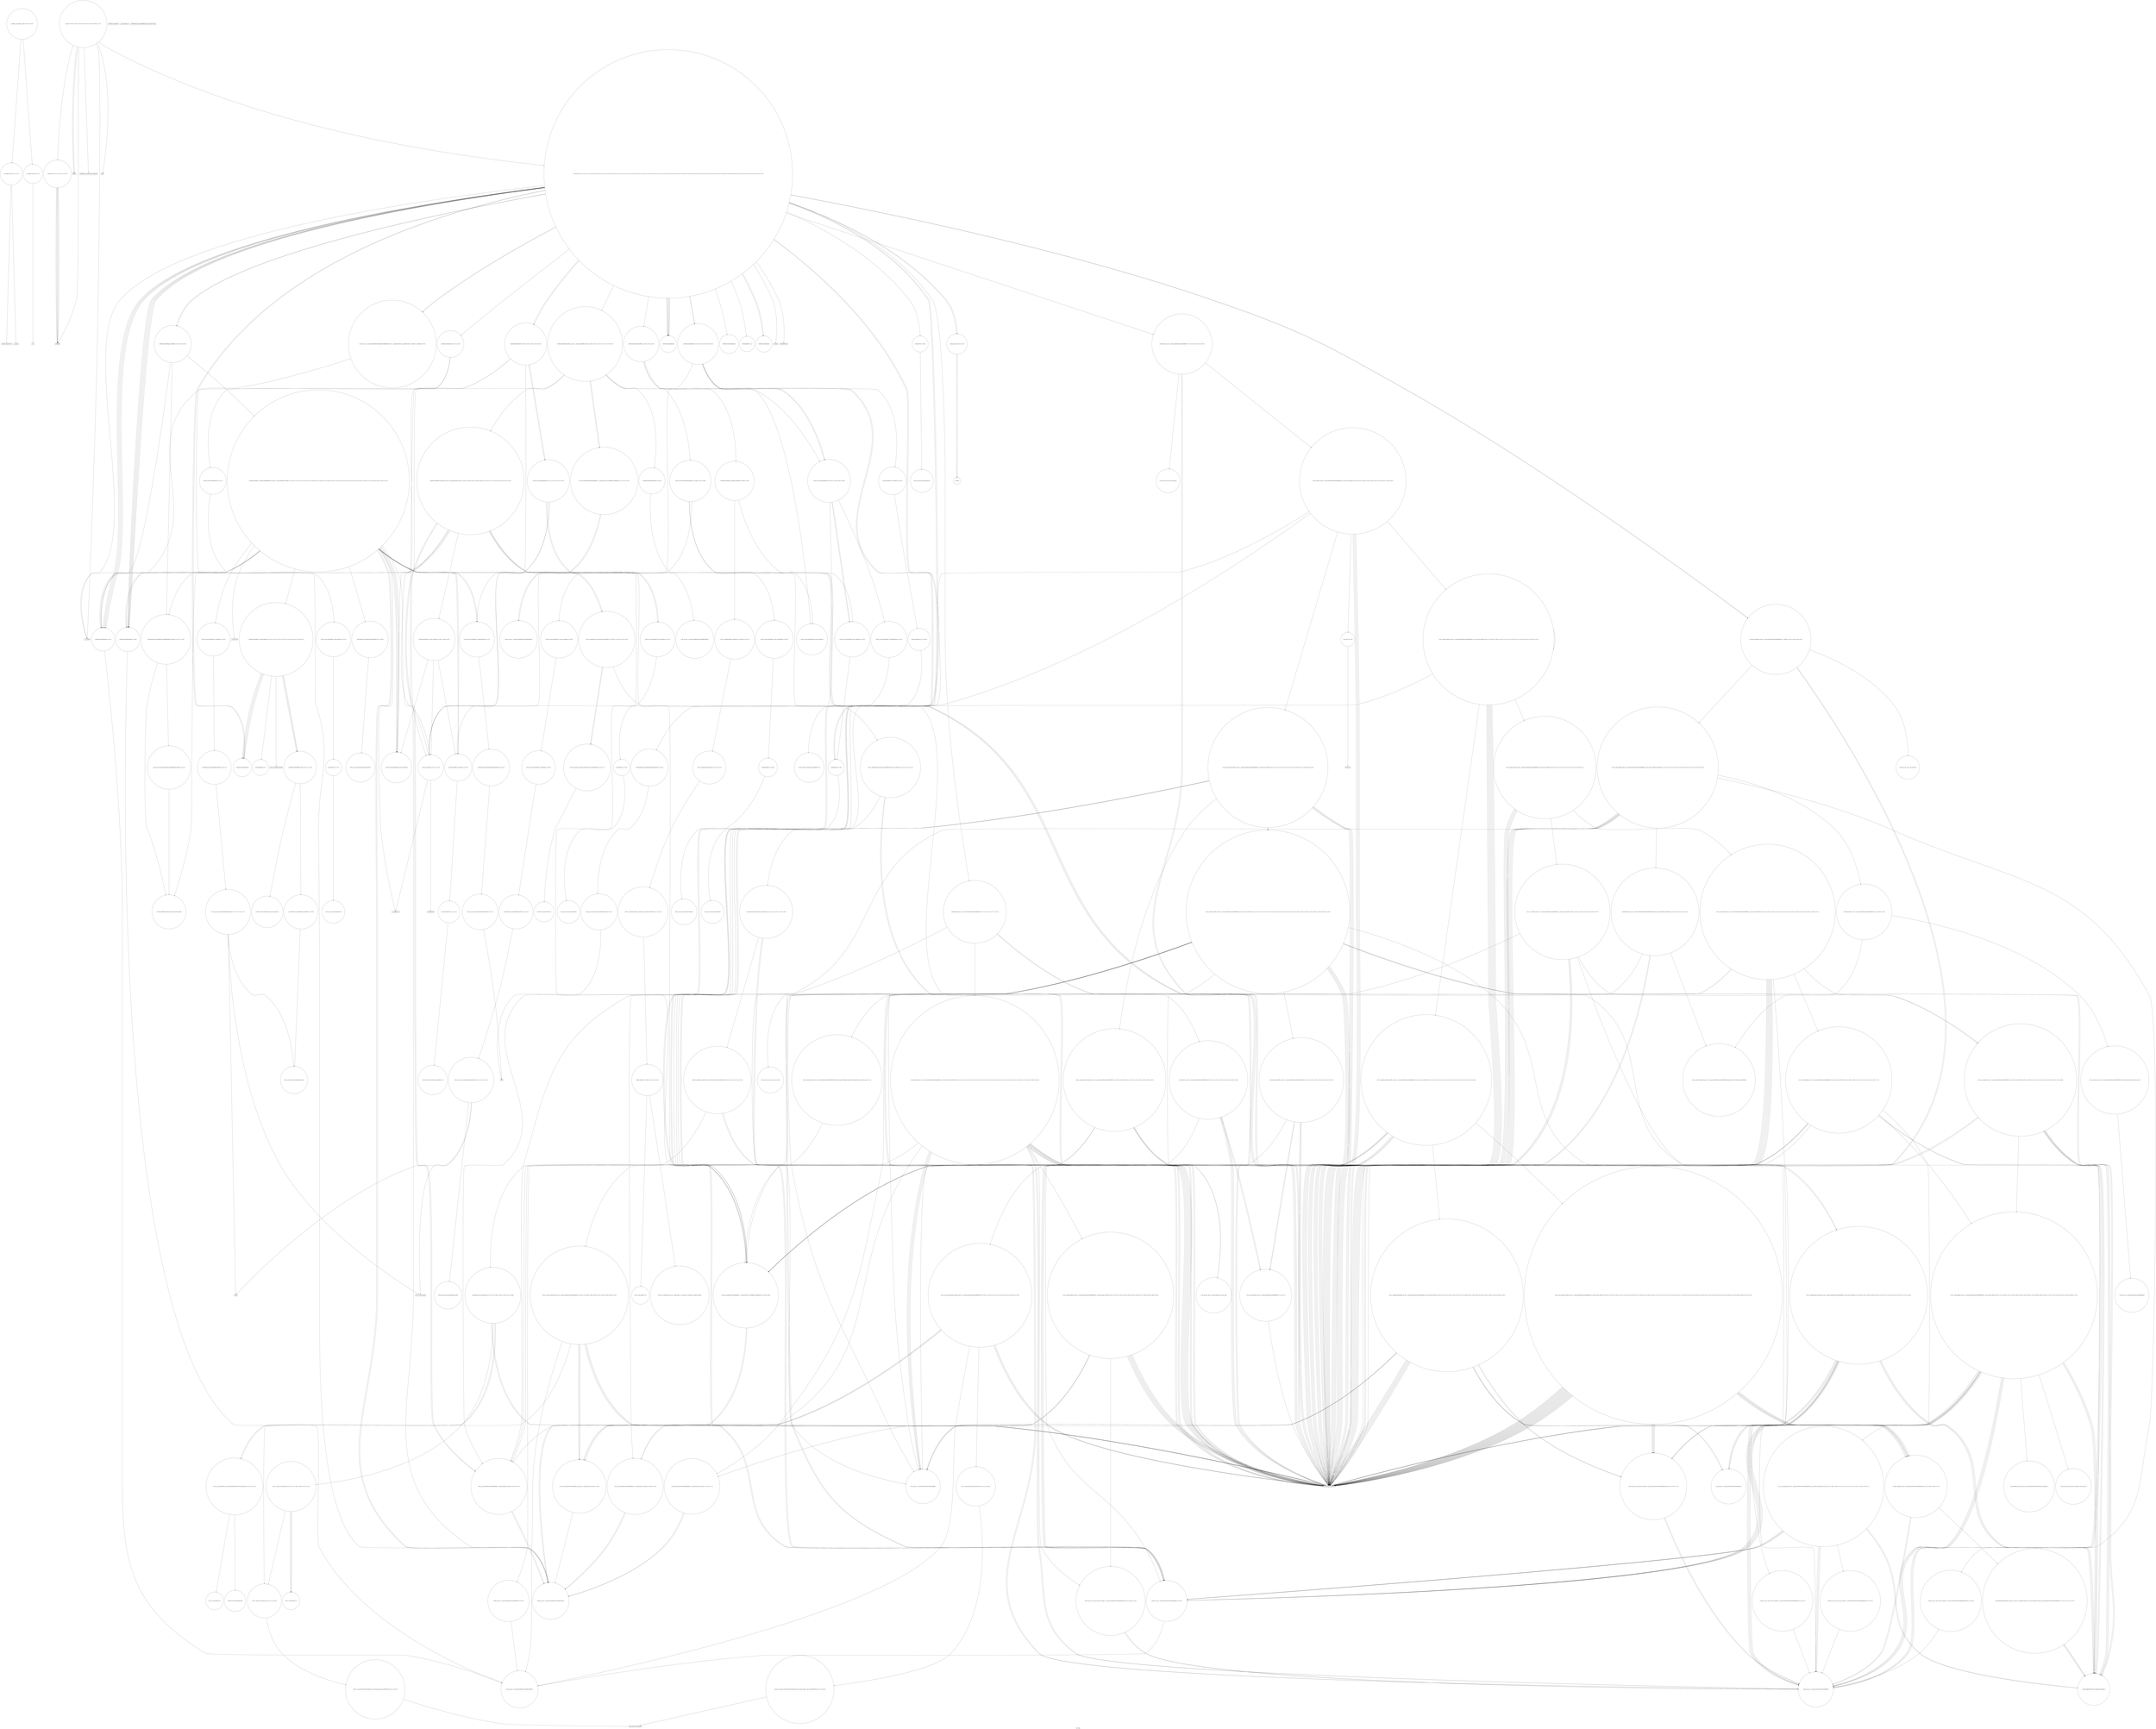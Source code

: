 digraph "Call Graph" {
	label="Call Graph";

	Node0x55d9953bcd00 [shape=record,shape=circle,label="{__cxx_global_var_init|{<s0>1|<s1>2}}"];
	Node0x55d9953bcd00:s0 -> Node0x55d9953bcd80[color=black];
	Node0x55d9953bcd00:s1 -> Node0x55d99590edd0[color=black];
	Node0x55d995916310 [shape=record,shape=circle,label="{_ZN9__gnu_cxx13new_allocatorIxE10deallocateEPxm|{<s0>521}}"];
	Node0x55d995916310:s0 -> Node0x55d995911870[color=black];
	Node0x55d995912970 [shape=record,shape=Mrecord,label="{llvm.memmove.p0i8.p0i8.i64}"];
	Node0x55d99590efd0 [shape=record,shape=Mrecord,label="{_ZNSirsERi}"];
	Node0x55d995916690 [shape=record,shape=circle,label="{_ZSt7advanceIN9__gnu_cxx17__normal_iteratorIPiSt6vectorIiSaIiEEEElEvRT_T0_|{<s0>538|<s1>539}}"];
	Node0x55d995916690:s0 -> Node0x55d995916810[color=black];
	Node0x55d995916690:s1 -> Node0x55d995916890[color=black];
	Node0x55d9959104d0 [shape=record,shape=circle,label="{_ZN9__gnu_cxx5__ops16__iter_less_iterEv}"];
	Node0x55d99590f350 [shape=record,shape=circle,label="{_ZNSt6vectorIiSaIiEE3endEv|{<s0>67}}"];
	Node0x55d99590f350:s0 -> Node0x55d995912bf0[color=black];
	Node0x55d995910850 [shape=record,shape=circle,label="{_ZSt13__heap_selectIN9__gnu_cxx17__normal_iteratorIPiSt6vectorIiSaIiEEEENS0_5__ops15_Iter_less_iterEEvT_S9_S9_T0_|{<s0>249|<s1>250|<s2>251|<s3>252|<s4>253|<s5>254|<s6>255|<s7>256|<s8>257|<s9>258|<s10>259|<s11>260|<s12>261}}"];
	Node0x55d995910850:s0 -> Node0x55d995912570[color=black];
	Node0x55d995910850:s1 -> Node0x55d995912570[color=black];
	Node0x55d995910850:s2 -> Node0x55d995910950[color=black];
	Node0x55d995910850:s3 -> Node0x55d995912570[color=black];
	Node0x55d995910850:s4 -> Node0x55d9959109d0[color=black];
	Node0x55d995910850:s5 -> Node0x55d995912570[color=black];
	Node0x55d995910850:s6 -> Node0x55d995912570[color=black];
	Node0x55d995910850:s7 -> Node0x55d995910a50[color=black];
	Node0x55d995910850:s8 -> Node0x55d995912570[color=black];
	Node0x55d995910850:s9 -> Node0x55d995912570[color=black];
	Node0x55d995910850:s10 -> Node0x55d995912570[color=black];
	Node0x55d995910850:s11 -> Node0x55d995910ad0[color=black];
	Node0x55d995910850:s12 -> Node0x55d995910b50[color=black];
	Node0x55d99590f6d0 [shape=record,shape=circle,label="{_ZNSaIxED2Ev|{<s0>84}}"];
	Node0x55d99590f6d0:s0 -> Node0x55d995915810[color=black];
	Node0x55d995910bd0 [shape=record,shape=circle,label="{_ZSt4moveIRiEONSt16remove_referenceIT_E4typeEOS2_}"];
	Node0x55d99590fa50 [shape=record,shape=circle,label="{_Z8calc_ansxxx|{<s0>91|<s1>92}}"];
	Node0x55d99590fa50:s0 -> Node0x55d99590ffd0[color=black];
	Node0x55d99590fa50:s1 -> Node0x55d99590ffd0[color=black];
	Node0x55d995910f50 [shape=record,shape=circle,label="{_ZNK9__gnu_cxx5__ops14_Iter_less_valclINS_17__normal_iteratorIPiSt6vectorIiSaIiEEEEiEEbT_RT0_|{<s0>318}}"];
	Node0x55d995910f50:s0 -> Node0x55d995910cd0[color=black];
	Node0x55d99590fdd0 [shape=record,shape=circle,label="{main|{<s0>103|<s1>104|<s2>105|<s3>106|<s4>107|<s5>108|<s6>109|<s7>110}}"];
	Node0x55d99590fdd0:s0 -> Node0x55d99590fe50[color=black];
	Node0x55d99590fdd0:s1 -> Node0x55d99590fe50[color=black];
	Node0x55d99590fdd0:s2 -> Node0x55d99590efd0[color=black];
	Node0x55d99590fdd0:s3 -> Node0x55d99590ef50[color=black];
	Node0x55d99590fdd0:s4 -> Node0x55d99590fed0[color=black];
	Node0x55d99590fdd0:s5 -> Node0x55d99590f9d0[color=black];
	Node0x55d99590fdd0:s6 -> Node0x55d99590ff50[color=black];
	Node0x55d99590fdd0:s7 -> Node0x55d99590f050[color=black];
	Node0x55d9959112d0 [shape=record,shape=Mrecord,label="{llvm.ctlz.i64}"];
	Node0x55d995910150 [shape=record,shape=Mrecord,label="{__cxa_begin_catch}"];
	Node0x55d995914e90 [shape=record,shape=circle,label="{_ZSt23__copy_move_backward_a2ILb1EN9__gnu_cxx17__normal_iteratorIPiSt6vectorIiSaIiEEEES6_ET1_T0_S8_S7_|{<s0>419|<s1>420|<s2>421|<s3>422|<s4>423|<s5>424|<s6>425|<s7>426}}"];
	Node0x55d995914e90:s0 -> Node0x55d995912570[color=black];
	Node0x55d995914e90:s1 -> Node0x55d995915010[color=black];
	Node0x55d995914e90:s2 -> Node0x55d995912570[color=black];
	Node0x55d995914e90:s3 -> Node0x55d995915010[color=black];
	Node0x55d995914e90:s4 -> Node0x55d995912570[color=black];
	Node0x55d995914e90:s5 -> Node0x55d995915010[color=black];
	Node0x55d995914e90:s6 -> Node0x55d995914f90[color=black];
	Node0x55d995914e90:s7 -> Node0x55d995912bf0[color=black];
	Node0x55d9959114f0 [shape=record,shape=circle,label="{_ZNSt12_Vector_baseIiSaIiEED2Ev|{<s0>117|<s1>118|<s2>119|<s3>120}}"];
	Node0x55d9959114f0:s0 -> Node0x55d995911670[color=black];
	Node0x55d9959114f0:s1 -> Node0x55d9959116f0[color=black];
	Node0x55d9959114f0:s2 -> Node0x55d9959116f0[color=black];
	Node0x55d9959114f0:s3 -> Node0x55d9959100d0[color=black];
	Node0x55d995915210 [shape=record,shape=circle,label="{_ZN9__gnu_cxx5__ops20__iter_equal_to_iterEv}"];
	Node0x55d995911870 [shape=record,shape=Mrecord,label="{_ZdlPv}"];
	Node0x55d995915590 [shape=record,shape=circle,label="{_ZSt4moveIN9__gnu_cxx17__normal_iteratorIPiSt6vectorIiSaIiEEEES6_ET0_T_S8_S7_|{<s0>479|<s1>480|<s2>481|<s3>482|<s4>483|<s5>484}}"];
	Node0x55d995915590:s0 -> Node0x55d995912570[color=black];
	Node0x55d995915590:s1 -> Node0x55d995914f10[color=black];
	Node0x55d995915590:s2 -> Node0x55d995912570[color=black];
	Node0x55d995915590:s3 -> Node0x55d995914f10[color=black];
	Node0x55d995915590:s4 -> Node0x55d995912570[color=black];
	Node0x55d995915590:s5 -> Node0x55d995915690[color=black];
	Node0x55d995911bf0 [shape=record,shape=circle,label="{_ZNKSt6vectorIiSaIiEE12_M_check_lenEmPKc|{<s0>153|<s1>154|<s2>155|<s3>156|<s4>157|<s5>158|<s6>159|<s7>160|<s8>161}}"];
	Node0x55d995911bf0:s0 -> Node0x55d995911ef0[color=black];
	Node0x55d995911bf0:s1 -> Node0x55d99590f550[color=black];
	Node0x55d995911bf0:s2 -> Node0x55d995911f70[color=black];
	Node0x55d995911bf0:s3 -> Node0x55d99590f550[color=black];
	Node0x55d995911bf0:s4 -> Node0x55d99590f550[color=black];
	Node0x55d995911bf0:s5 -> Node0x55d995911ff0[color=black];
	Node0x55d995911bf0:s6 -> Node0x55d99590f550[color=black];
	Node0x55d995911bf0:s7 -> Node0x55d995911ef0[color=black];
	Node0x55d995911bf0:s8 -> Node0x55d995911ef0[color=black];
	Node0x55d995915910 [shape=record,shape=circle,label="{_ZNSt6vectorIxSaIxEE21_M_default_initializeEm|{<s0>499|<s1>500}}"];
	Node0x55d995915910:s0 -> Node0x55d995915f10[color=black];
	Node0x55d995915910:s1 -> Node0x55d995915e90[color=black];
	Node0x55d995911f70 [shape=record,shape=Mrecord,label="{_ZSt20__throw_length_errorPKc}"];
	Node0x55d995915c90 [shape=record,shape=circle,label="{_ZNSt12_Vector_baseIxSaIxEE11_M_allocateEm|{<s0>509}}"];
	Node0x55d995915c90:s0 -> Node0x55d995915d10[color=black];
	Node0x55d9959122f0 [shape=record,shape=Mrecord,label="{_ZSt17__throw_bad_allocv}"];
	Node0x55d995916010 [shape=record,shape=circle,label="{_ZNSt27__uninitialized_default_n_1ILb1EE18__uninit_default_nIPxmEET_S3_T0_|{<s0>516}}"];
	Node0x55d995916010:s0 -> Node0x55d995916090[color=black];
	Node0x55d995912670 [shape=record,shape=circle,label="{_ZSt4copyISt13move_iteratorIPiES1_ET0_T_S4_S3_|{<s0>184|<s1>185|<s2>186|<s3>187|<s4>188}}"];
	Node0x55d995912670:s0 -> Node0x55d995912570[color=black];
	Node0x55d995912670:s1 -> Node0x55d995912770[color=black];
	Node0x55d995912670:s2 -> Node0x55d995912570[color=black];
	Node0x55d995912670:s3 -> Node0x55d995912770[color=black];
	Node0x55d995912670:s4 -> Node0x55d9959126f0[color=black];
	Node0x55d9953bcd80 [shape=record,shape=Mrecord,label="{_ZNSt8ios_base4InitC1Ev}"];
	Node0x55d995916390 [shape=record,shape=circle,label="{_ZSt8_DestroyIPxxEvT_S1_RSaIT0_E|{<s0>522}}"];
	Node0x55d995916390:s0 -> Node0x55d995916410[color=black];
	Node0x55d9959129f0 [shape=record,shape=circle,label="{_ZSt12__miter_baseIPiET_S1_}"];
	Node0x55d99590f050 [shape=record,shape=circle,label="{_Z5solvev|{<s0>9|<s1>10|<s2>11|<s3>12|<s4>13|<s5>14|<s6>15|<s7>16|<s8>17|<s9>18|<s10>19|<s11>20|<s12>21|<s13>22|<s14>23|<s15>24|<s16>25|<s17>26|<s18>27|<s19>28|<s20>29|<s21>30|<s22>31|<s23>32|<s24>33|<s25>34|<s26>35|<s27>36|<s28>37|<s29>38|<s30>39|<s31>40|<s32>41|<s33>42|<s34>43|<s35>44|<s36>45|<s37>46|<s38>47|<s39>48|<s40>49|<s41>50|<s42>51|<s43>52|<s44>53|<s45>54|<s46>55|<s47>56}}"];
	Node0x55d99590f050:s0 -> Node0x55d99590f0d0[color=black];
	Node0x55d99590f050:s1 -> Node0x55d99590f150[color=black];
	Node0x55d99590f050:s2 -> Node0x55d99590f150[color=black];
	Node0x55d99590f050:s3 -> Node0x55d99590f2d0[color=black];
	Node0x55d99590f050:s4 -> Node0x55d99590f350[color=black];
	Node0x55d99590f050:s5 -> Node0x55d99590f250[color=black];
	Node0x55d99590f050:s6 -> Node0x55d99590f2d0[color=black];
	Node0x55d99590f050:s7 -> Node0x55d99590f350[color=black];
	Node0x55d99590f050:s8 -> Node0x55d99590f450[color=black];
	Node0x55d99590f050:s9 -> Node0x55d99590f4d0[color=black];
	Node0x55d99590f050:s10 -> Node0x55d99590f350[color=black];
	Node0x55d99590f050:s11 -> Node0x55d99590f4d0[color=black];
	Node0x55d99590f050:s12 -> Node0x55d99590f3d0[color=black];
	Node0x55d99590f050:s13 -> Node0x55d99590f550[color=black];
	Node0x55d99590f050:s14 -> Node0x55d99590f5d0[color=black];
	Node0x55d99590f050:s15 -> Node0x55d99590f650[color=black];
	Node0x55d99590f050:s16 -> Node0x55d99590f6d0[color=black];
	Node0x55d99590f050:s17 -> Node0x55d99590f2d0[color=black];
	Node0x55d99590f050:s18 -> Node0x55d99590f350[color=black];
	Node0x55d99590f050:s19 -> Node0x55d99590f7d0[color=black];
	Node0x55d99590f050:s20 -> Node0x55d99590f2d0[color=black];
	Node0x55d99590f050:s21 -> Node0x55d99590f750[color=black];
	Node0x55d99590f050:s22 -> Node0x55d99590f2d0[color=black];
	Node0x55d99590f050:s23 -> Node0x55d99590f350[color=black];
	Node0x55d99590f050:s24 -> Node0x55d99590f7d0[color=black];
	Node0x55d99590f050:s25 -> Node0x55d99590f2d0[color=black];
	Node0x55d99590f050:s26 -> Node0x55d99590f750[color=black];
	Node0x55d99590f050:s27 -> Node0x55d99590f850[color=black];
	Node0x55d99590f050:s28 -> Node0x55d99590f6d0[color=black];
	Node0x55d99590f050:s29 -> Node0x55d99590fcd0[color=black];
	Node0x55d99590f050:s30 -> Node0x55d99590f550[color=black];
	Node0x55d99590f050:s31 -> Node0x55d99590f850[color=black];
	Node0x55d99590f050:s32 -> Node0x55d99590f850[color=black];
	Node0x55d99590f050:s33 -> Node0x55d99590f8d0[color=black];
	Node0x55d99590f050:s34 -> Node0x55d99590f850[color=black];
	Node0x55d99590f050:s35 -> Node0x55d99590f850[color=black];
	Node0x55d99590f050:s36 -> Node0x55d99590f950[color=black];
	Node0x55d99590f050:s37 -> Node0x55d99590f850[color=black];
	Node0x55d99590f050:s38 -> Node0x55d99590f9d0[color=black];
	Node0x55d99590f050:s39 -> Node0x55d99590fad0[color=black];
	Node0x55d99590f050:s40 -> Node0x55d99590fad0[color=black];
	Node0x55d99590f050:s41 -> Node0x55d99590fa50[color=black];
	Node0x55d99590f050:s42 -> Node0x55d99590fa50[color=black];
	Node0x55d99590f050:s43 -> Node0x55d99590fb50[color=black];
	Node0x55d99590f050:s44 -> Node0x55d99590fbd0[color=black];
	Node0x55d99590f050:s45 -> Node0x55d99590fcd0[color=black];
	Node0x55d99590f050:s46 -> Node0x55d99590fd50[color=black];
	Node0x55d99590f050:s47 -> Node0x55d99590fd50[color=black];
	Node0x55d995916710 [shape=record,shape=circle,label="{_ZNK9__gnu_cxx5__ops14_Iter_less_valclINS_17__normal_iteratorIPiSt6vectorIiSaIiEEEEKiEEbT_RT0_|{<s0>540}}"];
	Node0x55d995916710:s0 -> Node0x55d995910cd0[color=black];
	Node0x55d995910550 [shape=record,shape=circle,label="{_ZN9__gnu_cxxneIPiSt6vectorIiSaIiEEEEbRKNS_17__normal_iteratorIT_T0_EESA_|{<s0>206|<s1>207}}"];
	Node0x55d995910550:s0 -> Node0x55d995911d70[color=black];
	Node0x55d995910550:s1 -> Node0x55d995911d70[color=black];
	Node0x55d99590f3d0 [shape=record,shape=circle,label="{_ZNSt6vectorIiSaIiEE5eraseEN9__gnu_cxx17__normal_iteratorIPKiS1_EES6_|{<s0>68|<s1>69|<s2>70|<s3>71|<s4>72|<s5>73|<s6>74}}"];
	Node0x55d99590f3d0:s0 -> Node0x55d99590f2d0[color=black];
	Node0x55d99590f3d0:s1 -> Node0x55d995915390[color=black];
	Node0x55d99590f3d0:s2 -> Node0x55d995915490[color=black];
	Node0x55d99590f3d0:s3 -> Node0x55d995910c50[color=black];
	Node0x55d99590f3d0:s4 -> Node0x55d995915490[color=black];
	Node0x55d99590f3d0:s5 -> Node0x55d995910c50[color=black];
	Node0x55d99590f3d0:s6 -> Node0x55d995915410[color=black];
	Node0x55d9959108d0 [shape=record,shape=circle,label="{_ZSt11__sort_heapIN9__gnu_cxx17__normal_iteratorIPiSt6vectorIiSaIiEEEENS0_5__ops15_Iter_less_iterEEvT_S9_RT0_|{<s0>262|<s1>263|<s2>264|<s3>265|<s4>266|<s5>267}}"];
	Node0x55d9959108d0:s0 -> Node0x55d99590f750[color=black];
	Node0x55d9959108d0:s1 -> Node0x55d995910fd0[color=black];
	Node0x55d9959108d0:s2 -> Node0x55d995912570[color=black];
	Node0x55d9959108d0:s3 -> Node0x55d995912570[color=black];
	Node0x55d9959108d0:s4 -> Node0x55d995912570[color=black];
	Node0x55d9959108d0:s5 -> Node0x55d995910ad0[color=black];
	Node0x55d99590f750 [shape=record,shape=circle,label="{_ZN9__gnu_cxxmiIPiSt6vectorIiSaIiEEEENS_17__normal_iteratorIT_T0_E15difference_typeERKS8_SB_|{<s0>85|<s1>86}}"];
	Node0x55d99590f750:s0 -> Node0x55d995911d70[color=black];
	Node0x55d99590f750:s1 -> Node0x55d995911d70[color=black];
	Node0x55d995910c50 [shape=record,shape=circle,label="{_ZNK9__gnu_cxx17__normal_iteratorIPiSt6vectorIiSaIiEEEplEl|{<s0>289}}"];
	Node0x55d995910c50:s0 -> Node0x55d995912bf0[color=black];
	Node0x55d99590fad0 [shape=record,shape=circle,label="{_ZNSt6vectorIiSaIiEEixEm}"];
	Node0x55d995910fd0 [shape=record,shape=circle,label="{_ZN9__gnu_cxx17__normal_iteratorIPiSt6vectorIiSaIiEEEmmEv}"];
	Node0x55d99590fe50 [shape=record,shape=Mrecord,label="{freopen}"];
	Node0x55d995911350 [shape=record,shape=circle,label="{_ZSt16__insertion_sortIN9__gnu_cxx17__normal_iteratorIPiSt6vectorIiSaIiEEEENS0_5__ops15_Iter_less_iterEEvT_S9_T0_|{<s0>374|<s1>375|<s2>376|<s3>377|<s4>378|<s5>379|<s6>380|<s7>381|<s8>382|<s9>383|<s10>384|<s11>385|<s12>386|<s13>387|<s14>388|<s15>389|<s16>390|<s17>391}}"];
	Node0x55d995911350:s0 -> Node0x55d995914c90[color=black];
	Node0x55d995911350:s1 -> Node0x55d995910c50[color=black];
	Node0x55d995911350:s2 -> Node0x55d995910550[color=black];
	Node0x55d995911350:s3 -> Node0x55d995912570[color=black];
	Node0x55d995911350:s4 -> Node0x55d995912570[color=black];
	Node0x55d995911350:s5 -> Node0x55d995910a50[color=black];
	Node0x55d995911350:s6 -> Node0x55d995910cd0[color=black];
	Node0x55d995911350:s7 -> Node0x55d995910bd0[color=black];
	Node0x55d995911350:s8 -> Node0x55d995912570[color=black];
	Node0x55d995911350:s9 -> Node0x55d995912570[color=black];
	Node0x55d995911350:s10 -> Node0x55d995910c50[color=black];
	Node0x55d995911350:s11 -> Node0x55d995914d10[color=black];
	Node0x55d995911350:s12 -> Node0x55d995910bd0[color=black];
	Node0x55d995911350:s13 -> Node0x55d995910cd0[color=black];
	Node0x55d995911350:s14 -> Node0x55d995912570[color=black];
	Node0x55d995911350:s15 -> Node0x55d995914e10[color=black];
	Node0x55d995911350:s16 -> Node0x55d995914d90[color=black];
	Node0x55d995911350:s17 -> Node0x55d995910b50[color=black];
	Node0x55d9959101d0 [shape=record,shape=Mrecord,label="{_ZSt9terminatev}"];
	Node0x55d995914f10 [shape=record,shape=circle,label="{_ZSt12__miter_baseIN9__gnu_cxx17__normal_iteratorIPiSt6vectorIiSaIiEEEEET_S7_|{<s0>427}}"];
	Node0x55d995914f10:s0 -> Node0x55d995912570[color=black];
	Node0x55d995911570 [shape=record,shape=circle,label="{_ZSt8_DestroyIPiEvT_S1_|{<s0>121}}"];
	Node0x55d995911570:s0 -> Node0x55d9959115f0[color=black];
	Node0x55d995915290 [shape=record,shape=circle,label="{_ZSt15__adjacent_findIN9__gnu_cxx17__normal_iteratorIPiSt6vectorIiSaIiEEEENS0_5__ops19_Iter_equal_to_iterEET_S9_S9_T0_|{<s0>451|<s1>452|<s2>453|<s3>454|<s4>455|<s5>456|<s6>457|<s7>458|<s8>459|<s9>460|<s10>461}}"];
	Node0x55d995915290:s0 -> Node0x55d995914c90[color=black];
	Node0x55d995915290:s1 -> Node0x55d995912570[color=black];
	Node0x55d995915290:s2 -> Node0x55d995912570[color=black];
	Node0x55d995915290:s3 -> Node0x55d995910b50[color=black];
	Node0x55d995915290:s4 -> Node0x55d995910550[color=black];
	Node0x55d995915290:s5 -> Node0x55d995912570[color=black];
	Node0x55d995915290:s6 -> Node0x55d995912570[color=black];
	Node0x55d995915290:s7 -> Node0x55d995915310[color=black];
	Node0x55d995915290:s8 -> Node0x55d995912570[color=black];
	Node0x55d995915290:s9 -> Node0x55d995912570[color=black];
	Node0x55d995915290:s10 -> Node0x55d995912570[color=black];
	Node0x55d9959118f0 [shape=record,shape=circle,label="{_ZNSaIiED2Ev|{<s0>126}}"];
	Node0x55d9959118f0:s0 -> Node0x55d995911970[color=black];
	Node0x55d995915610 [shape=record,shape=circle,label="{_ZNSt6vectorIiSaIiEE15_M_erase_at_endEPi|{<s0>485|<s1>486|<s2>487}}"];
	Node0x55d995915610:s0 -> Node0x55d995911470[color=black];
	Node0x55d995915610:s1 -> Node0x55d9959103d0[color=black];
	Node0x55d995915610:s2 -> Node0x55d9959100d0[color=black];
	Node0x55d995911c70 [shape=record,shape=circle,label="{_ZNSt12_Vector_baseIiSaIiEE11_M_allocateEm|{<s0>162}}"];
	Node0x55d995911c70:s0 -> Node0x55d9959121f0[color=black];
	Node0x55d995915990 [shape=record,shape=circle,label="{_ZNSt12_Vector_baseIxSaIxEED2Ev|{<s0>501|<s1>502|<s2>503|<s3>504}}"];
	Node0x55d995915990:s0 -> Node0x55d995916210[color=black];
	Node0x55d995915990:s1 -> Node0x55d995915b10[color=black];
	Node0x55d995915990:s2 -> Node0x55d995915b10[color=black];
	Node0x55d995915990:s3 -> Node0x55d9959100d0[color=black];
	Node0x55d995911ff0 [shape=record,shape=circle,label="{_ZSt3maxImERKT_S2_S2_}"];
	Node0x55d995915d10 [shape=record,shape=circle,label="{_ZNSt16allocator_traitsISaIxEE8allocateERS0_m|{<s0>510}}"];
	Node0x55d995915d10:s0 -> Node0x55d995915d90[color=black];
	Node0x55d995912370 [shape=record,shape=Mrecord,label="{_Znwm}"];
	Node0x55d995916090 [shape=record,shape=circle,label="{_ZSt6fill_nIPxmxET_S1_T0_RKT1_|{<s0>517|<s1>518}}"];
	Node0x55d995916090:s0 -> Node0x55d995916190[color=black];
	Node0x55d995916090:s1 -> Node0x55d995916110[color=black];
	Node0x55d9959126f0 [shape=record,shape=circle,label="{_ZSt14__copy_move_a2ILb1EPiS0_ET1_T0_S2_S1_|{<s0>189|<s1>190|<s2>191|<s3>192}}"];
	Node0x55d9959126f0:s0 -> Node0x55d995912870[color=black];
	Node0x55d9959126f0:s1 -> Node0x55d995912870[color=black];
	Node0x55d9959126f0:s2 -> Node0x55d995912870[color=black];
	Node0x55d9959126f0:s3 -> Node0x55d9959127f0[color=black];
	Node0x55d99590ed50 [shape=record,shape=Mrecord,label="{_ZNSt8ios_base4InitD1Ev}"];
	Node0x55d995916410 [shape=record,shape=circle,label="{_ZSt8_DestroyIPxEvT_S1_|{<s0>523}}"];
	Node0x55d995916410:s0 -> Node0x55d995916490[color=black];
	Node0x55d995912a70 [shape=record,shape=circle,label="{_ZNKSt13move_iteratorIPiE4baseEv}"];
	Node0x55d99590f0d0 [shape=record,shape=circle,label="{_ZNSt6vectorIiSaIiEEC2Ev|{<s0>57|<s1>58}}"];
	Node0x55d99590f0d0:s0 -> Node0x55d995910050[color=black];
	Node0x55d99590f0d0:s1 -> Node0x55d9959100d0[color=black];
	Node0x55d995916790 [shape=record,shape=circle,label="{_ZSt10__distanceIN9__gnu_cxx17__normal_iteratorIPiSt6vectorIiSaIiEEEEENSt15iterator_traitsIT_E15difference_typeES8_S8_St26random_access_iterator_tag|{<s0>541}}"];
	Node0x55d995916790:s0 -> Node0x55d99590f750[color=black];
	Node0x55d9959105d0 [shape=record,shape=circle,label="{_ZSt16__introsort_loopIN9__gnu_cxx17__normal_iteratorIPiSt6vectorIiSaIiEEEElNS0_5__ops15_Iter_less_iterEEvT_S9_T0_T1_|{<s0>208|<s1>209|<s2>210|<s3>211|<s4>212|<s5>213|<s6>214|<s7>215|<s8>216|<s9>217|<s10>218|<s11>219}}"];
	Node0x55d9959105d0:s0 -> Node0x55d99590f750[color=black];
	Node0x55d9959105d0:s1 -> Node0x55d995912570[color=black];
	Node0x55d9959105d0:s2 -> Node0x55d995912570[color=black];
	Node0x55d9959105d0:s3 -> Node0x55d995912570[color=black];
	Node0x55d9959105d0:s4 -> Node0x55d995910750[color=black];
	Node0x55d9959105d0:s5 -> Node0x55d995912570[color=black];
	Node0x55d9959105d0:s6 -> Node0x55d995912570[color=black];
	Node0x55d9959105d0:s7 -> Node0x55d9959107d0[color=black];
	Node0x55d9959105d0:s8 -> Node0x55d995912570[color=black];
	Node0x55d9959105d0:s9 -> Node0x55d995912570[color=black];
	Node0x55d9959105d0:s10 -> Node0x55d9959105d0[color=black];
	Node0x55d9959105d0:s11 -> Node0x55d995912570[color=black];
	Node0x55d99590f450 [shape=record,shape=circle,label="{_ZSt6uniqueIN9__gnu_cxx17__normal_iteratorIPiSt6vectorIiSaIiEEEEET_S7_S7_|{<s0>75|<s1>76|<s2>77|<s3>78}}"];
	Node0x55d99590f450:s0 -> Node0x55d995912570[color=black];
	Node0x55d99590f450:s1 -> Node0x55d995912570[color=black];
	Node0x55d99590f450:s2 -> Node0x55d995915210[color=black];
	Node0x55d99590f450:s3 -> Node0x55d995915190[color=black];
	Node0x55d995910950 [shape=record,shape=circle,label="{_ZSt11__make_heapIN9__gnu_cxx17__normal_iteratorIPiSt6vectorIiSaIiEEEENS0_5__ops15_Iter_less_iterEEvT_S9_RT0_|{<s0>268|<s1>269|<s2>270|<s3>271|<s4>272|<s5>273|<s6>274|<s7>275}}"];
	Node0x55d995910950:s0 -> Node0x55d99590f750[color=black];
	Node0x55d995910950:s1 -> Node0x55d99590f750[color=black];
	Node0x55d995910950:s2 -> Node0x55d995910c50[color=black];
	Node0x55d995910950:s3 -> Node0x55d995910cd0[color=black];
	Node0x55d995910950:s4 -> Node0x55d995910bd0[color=black];
	Node0x55d995910950:s5 -> Node0x55d995912570[color=black];
	Node0x55d995910950:s6 -> Node0x55d995910bd0[color=black];
	Node0x55d995910950:s7 -> Node0x55d995910d50[color=black];
	Node0x55d99590f7d0 [shape=record,shape=circle,label="{_ZSt11lower_boundIN9__gnu_cxx17__normal_iteratorIPiSt6vectorIiSaIiEEEEiET_S7_S7_RKT0_|{<s0>87|<s1>88|<s2>89|<s3>90}}"];
	Node0x55d99590f7d0:s0 -> Node0x55d995912570[color=black];
	Node0x55d99590f7d0:s1 -> Node0x55d995912570[color=black];
	Node0x55d99590f7d0:s2 -> Node0x55d995916590[color=black];
	Node0x55d99590f7d0:s3 -> Node0x55d995916510[color=black];
	Node0x55d995910cd0 [shape=record,shape=circle,label="{_ZNK9__gnu_cxx17__normal_iteratorIPiSt6vectorIiSaIiEEEdeEv}"];
	Node0x55d99590fb50 [shape=record,shape=Mrecord,label="{_ZNSolsEx}"];
	Node0x55d995911050 [shape=record,shape=circle,label="{_ZSt22__move_median_to_firstIN9__gnu_cxx17__normal_iteratorIPiSt6vectorIiSaIiEEEENS0_5__ops15_Iter_less_iterEEvT_S9_S9_S9_T0_|{<s0>319|<s1>320|<s2>321|<s3>322|<s4>323|<s5>324|<s6>325|<s7>326|<s8>327|<s9>328|<s10>329|<s11>330|<s12>331|<s13>332|<s14>333|<s15>334|<s16>335|<s17>336|<s18>337|<s19>338|<s20>339|<s21>340|<s22>341|<s23>342|<s24>343|<s25>344|<s26>345|<s27>346|<s28>347|<s29>348|<s30>349|<s31>350|<s32>351}}"];
	Node0x55d995911050:s0 -> Node0x55d995912570[color=black];
	Node0x55d995911050:s1 -> Node0x55d995912570[color=black];
	Node0x55d995911050:s2 -> Node0x55d995910a50[color=black];
	Node0x55d995911050:s3 -> Node0x55d995912570[color=black];
	Node0x55d995911050:s4 -> Node0x55d995912570[color=black];
	Node0x55d995911050:s5 -> Node0x55d995910a50[color=black];
	Node0x55d995911050:s6 -> Node0x55d995912570[color=black];
	Node0x55d995911050:s7 -> Node0x55d995912570[color=black];
	Node0x55d995911050:s8 -> Node0x55d9959111d0[color=black];
	Node0x55d995911050:s9 -> Node0x55d995912570[color=black];
	Node0x55d995911050:s10 -> Node0x55d995912570[color=black];
	Node0x55d995911050:s11 -> Node0x55d995910a50[color=black];
	Node0x55d995911050:s12 -> Node0x55d995912570[color=black];
	Node0x55d995911050:s13 -> Node0x55d995912570[color=black];
	Node0x55d995911050:s14 -> Node0x55d9959111d0[color=black];
	Node0x55d995911050:s15 -> Node0x55d995912570[color=black];
	Node0x55d995911050:s16 -> Node0x55d995912570[color=black];
	Node0x55d995911050:s17 -> Node0x55d9959111d0[color=black];
	Node0x55d995911050:s18 -> Node0x55d995912570[color=black];
	Node0x55d995911050:s19 -> Node0x55d995912570[color=black];
	Node0x55d995911050:s20 -> Node0x55d995910a50[color=black];
	Node0x55d995911050:s21 -> Node0x55d995912570[color=black];
	Node0x55d995911050:s22 -> Node0x55d995912570[color=black];
	Node0x55d995911050:s23 -> Node0x55d9959111d0[color=black];
	Node0x55d995911050:s24 -> Node0x55d995912570[color=black];
	Node0x55d995911050:s25 -> Node0x55d995912570[color=black];
	Node0x55d995911050:s26 -> Node0x55d995910a50[color=black];
	Node0x55d995911050:s27 -> Node0x55d995912570[color=black];
	Node0x55d995911050:s28 -> Node0x55d995912570[color=black];
	Node0x55d995911050:s29 -> Node0x55d9959111d0[color=black];
	Node0x55d995911050:s30 -> Node0x55d995912570[color=black];
	Node0x55d995911050:s31 -> Node0x55d995912570[color=black];
	Node0x55d995911050:s32 -> Node0x55d9959111d0[color=black];
	Node0x55d99590fed0 [shape=record,shape=Mrecord,label="{_ZNKSt9basic_iosIcSt11char_traitsIcEEntEv}"];
	Node0x55d9959113d0 [shape=record,shape=circle,label="{_ZSt26__unguarded_insertion_sortIN9__gnu_cxx17__normal_iteratorIPiSt6vectorIiSaIiEEEENS0_5__ops15_Iter_less_iterEEvT_S9_T0_|{<s0>392|<s1>393|<s2>394|<s3>395|<s4>396|<s5>397}}"];
	Node0x55d9959113d0:s0 -> Node0x55d995912570[color=black];
	Node0x55d9959113d0:s1 -> Node0x55d995910550[color=black];
	Node0x55d9959113d0:s2 -> Node0x55d995912570[color=black];
	Node0x55d9959113d0:s3 -> Node0x55d995914e10[color=black];
	Node0x55d9959113d0:s4 -> Node0x55d995914d90[color=black];
	Node0x55d9959113d0:s5 -> Node0x55d995910b50[color=black];
	Node0x55d995910250 [shape=record,shape=circle,label="{_ZNSt12_Vector_baseIiSaIiEE12_Vector_implC2Ev|{<s0>114}}"];
	Node0x55d995910250:s0 -> Node0x55d9959102d0[color=black];
	Node0x55d995914f90 [shape=record,shape=circle,label="{_ZSt22__copy_move_backward_aILb1EPiS0_ET1_T0_S2_S1_|{<s0>428}}"];
	Node0x55d995914f90:s0 -> Node0x55d995915090[color=black];
	Node0x55d9959115f0 [shape=record,shape=circle,label="{_ZNSt12_Destroy_auxILb1EE9__destroyIPiEEvT_S3_}"];
	Node0x55d995915310 [shape=record,shape=circle,label="{_ZNK9__gnu_cxx5__ops19_Iter_equal_to_iterclINS_17__normal_iteratorIPiSt6vectorIiSaIiEEEES8_EEbT_T0_|{<s0>462|<s1>463}}"];
	Node0x55d995915310:s0 -> Node0x55d995910cd0[color=black];
	Node0x55d995915310:s1 -> Node0x55d995910cd0[color=black];
	Node0x55d995911970 [shape=record,shape=circle,label="{_ZN9__gnu_cxx13new_allocatorIiED2Ev}"];
	Node0x55d995915690 [shape=record,shape=circle,label="{_ZSt14__copy_move_a2ILb1EN9__gnu_cxx17__normal_iteratorIPiSt6vectorIiSaIiEEEES6_ET1_T0_S8_S7_|{<s0>488|<s1>489|<s2>490|<s3>491|<s4>492|<s5>493|<s6>494|<s7>495}}"];
	Node0x55d995915690:s0 -> Node0x55d995912570[color=black];
	Node0x55d995915690:s1 -> Node0x55d995915010[color=black];
	Node0x55d995915690:s2 -> Node0x55d995912570[color=black];
	Node0x55d995915690:s3 -> Node0x55d995915010[color=black];
	Node0x55d995915690:s4 -> Node0x55d995912570[color=black];
	Node0x55d995915690:s5 -> Node0x55d995915010[color=black];
	Node0x55d995915690:s6 -> Node0x55d9959127f0[color=black];
	Node0x55d995915690:s7 -> Node0x55d995912bf0[color=black];
	Node0x55d995911cf0 [shape=record,shape=circle,label="{_ZSt34__uninitialized_move_if_noexcept_aIPiS0_SaIiEET0_T_S3_S2_RT1_|{<s0>163|<s1>164|<s2>165}}"];
	Node0x55d995911cf0:s0 -> Node0x55d995912470[color=black];
	Node0x55d995911cf0:s1 -> Node0x55d995912470[color=black];
	Node0x55d995911cf0:s2 -> Node0x55d9959123f0[color=black];
	Node0x55d995915a10 [shape=record,shape=circle,label="{_ZNSt12_Vector_baseIxSaIxEE12_Vector_implC2ERKS0_|{<s0>505}}"];
	Node0x55d995915a10:s0 -> Node0x55d995915b90[color=black];
	Node0x55d995912070 [shape=record,shape=circle,label="{_ZNSt16allocator_traitsISaIiEE8max_sizeERKS0_|{<s0>169}}"];
	Node0x55d995912070:s0 -> Node0x55d995912170[color=black];
	Node0x55d995915d90 [shape=record,shape=circle,label="{_ZN9__gnu_cxx13new_allocatorIxE8allocateEmPKv|{<s0>511|<s1>512|<s2>513}}"];
	Node0x55d995915d90:s0 -> Node0x55d995915e10[color=black];
	Node0x55d995915d90:s1 -> Node0x55d9959122f0[color=black];
	Node0x55d995915d90:s2 -> Node0x55d995912370[color=black];
	Node0x55d9959123f0 [shape=record,shape=circle,label="{_ZSt22__uninitialized_copy_aISt13move_iteratorIPiES1_iET0_T_S4_S3_RSaIT1_E|{<s0>174|<s1>175|<s2>176}}"];
	Node0x55d9959123f0:s0 -> Node0x55d995912570[color=black];
	Node0x55d9959123f0:s1 -> Node0x55d995912570[color=black];
	Node0x55d9959123f0:s2 -> Node0x55d9959124f0[color=black];
	Node0x55d995916110 [shape=record,shape=circle,label="{_ZSt10__fill_n_aIPxmxEN9__gnu_cxx11__enable_ifIXsr11__is_scalarIT1_EE7__valueET_E6__typeES4_T0_RKS3_}"];
	Node0x55d995912770 [shape=record,shape=circle,label="{_ZSt12__miter_baseIPiEDTcl12__miter_basecldtfp_4baseEEESt13move_iteratorIT_E|{<s0>193|<s1>194}}"];
	Node0x55d995912770:s0 -> Node0x55d995912a70[color=black];
	Node0x55d995912770:s1 -> Node0x55d9959129f0[color=black];
	Node0x55d99590edd0 [shape=record,shape=Mrecord,label="{__cxa_atexit}"];
	Node0x55d995916490 [shape=record,shape=circle,label="{_ZNSt12_Destroy_auxILb1EE9__destroyIPxEEvT_S3_}"];
	Node0x55d995912af0 [shape=record,shape=circle,label="{_ZNSt13move_iteratorIPiEC2ES0_}"];
	Node0x55d99590f150 [shape=record,shape=circle,label="{_ZNSt6vectorIiSaIiEE9push_backERKi|{<s0>59|<s1>60|<s2>61}}"];
	Node0x55d99590f150:s0 -> Node0x55d9959119f0[color=black];
	Node0x55d99590f150:s1 -> Node0x55d99590f350[color=black];
	Node0x55d99590f150:s2 -> Node0x55d995911a70[color=black];
	Node0x55d995916810 [shape=record,shape=circle,label="{_ZSt19__iterator_categoryIN9__gnu_cxx17__normal_iteratorIPiSt6vectorIiSaIiEEEEENSt15iterator_traitsIT_E17iterator_categoryERKS8_}"];
	Node0x55d995910650 [shape=record,shape=circle,label="{_ZSt4__lgl|{<s0>220}}"];
	Node0x55d995910650:s0 -> Node0x55d9959112d0[color=black];
	Node0x55d99590f4d0 [shape=record,shape=circle,label="{_ZN9__gnu_cxx17__normal_iteratorIPKiSt6vectorIiSaIiEEEC2IPiEERKNS0_IT_NS_11__enable_ifIXsr3std10__are_sameIS9_S8_EE7__valueES5_E6__typeEEE|{<s0>79}}"];
	Node0x55d99590f4d0:s0 -> Node0x55d995911d70[color=black];
	Node0x55d9959109d0 [shape=record,shape=circle,label="{_ZN9__gnu_cxxltIPiSt6vectorIiSaIiEEEEbRKNS_17__normal_iteratorIT_T0_EESA_|{<s0>276|<s1>277}}"];
	Node0x55d9959109d0:s0 -> Node0x55d995911d70[color=black];
	Node0x55d9959109d0:s1 -> Node0x55d995911d70[color=black];
	Node0x55d99590f850 [shape=record,shape=circle,label="{_ZNSt6vectorIxSaIxEEixEm}"];
	Node0x55d995910d50 [shape=record,shape=circle,label="{_ZSt13__adjust_heapIN9__gnu_cxx17__normal_iteratorIPiSt6vectorIiSaIiEEEEliNS0_5__ops15_Iter_less_iterEEvT_T0_SA_T1_T2_|{<s0>290|<s1>291|<s2>292|<s3>293|<s4>294|<s5>295|<s6>296|<s7>297|<s8>298|<s9>299|<s10>300|<s11>301|<s12>302|<s13>303|<s14>304|<s15>305|<s16>306|<s17>307}}"];
	Node0x55d995910d50:s0 -> Node0x55d995910c50[color=black];
	Node0x55d995910d50:s1 -> Node0x55d995910c50[color=black];
	Node0x55d995910d50:s2 -> Node0x55d995910a50[color=black];
	Node0x55d995910d50:s3 -> Node0x55d995910c50[color=black];
	Node0x55d995910d50:s4 -> Node0x55d995910cd0[color=black];
	Node0x55d995910d50:s5 -> Node0x55d995910bd0[color=black];
	Node0x55d995910d50:s6 -> Node0x55d995910c50[color=black];
	Node0x55d995910d50:s7 -> Node0x55d995910cd0[color=black];
	Node0x55d995910d50:s8 -> Node0x55d995910c50[color=black];
	Node0x55d995910d50:s9 -> Node0x55d995910cd0[color=black];
	Node0x55d995910d50:s10 -> Node0x55d995910bd0[color=black];
	Node0x55d995910d50:s11 -> Node0x55d995910c50[color=black];
	Node0x55d995910d50:s12 -> Node0x55d995910cd0[color=black];
	Node0x55d995910d50:s13 -> Node0x55d995910dd0[color=black];
	Node0x55d995910d50:s14 -> Node0x55d995910e50[color=black];
	Node0x55d995910d50:s15 -> Node0x55d995912570[color=black];
	Node0x55d995910d50:s16 -> Node0x55d995910bd0[color=black];
	Node0x55d995910d50:s17 -> Node0x55d995910ed0[color=black];
	Node0x55d99590fbd0 [shape=record,shape=Mrecord,label="{_ZNSolsEPFRSoS_E}"];
	Node0x55d9959110d0 [shape=record,shape=circle,label="{_ZNK9__gnu_cxx17__normal_iteratorIPiSt6vectorIiSaIiEEEmiEl|{<s0>352}}"];
	Node0x55d9959110d0:s0 -> Node0x55d995912bf0[color=black];
	Node0x55d99590ff50 [shape=record,shape=Mrecord,label="{printf}"];
	Node0x55d995914c90 [shape=record,shape=circle,label="{_ZN9__gnu_cxxeqIPiSt6vectorIiSaIiEEEEbRKNS_17__normal_iteratorIT_T0_EESA_|{<s0>398|<s1>399}}"];
	Node0x55d995914c90:s0 -> Node0x55d995911d70[color=black];
	Node0x55d995914c90:s1 -> Node0x55d995911d70[color=black];
	Node0x55d9959102d0 [shape=record,shape=circle,label="{_ZNSaIiEC2Ev|{<s0>115}}"];
	Node0x55d9959102d0:s0 -> Node0x55d995910350[color=black];
	Node0x55d995915010 [shape=record,shape=circle,label="{_ZSt12__niter_baseIPiSt6vectorIiSaIiEEET_N9__gnu_cxx17__normal_iteratorIS4_T0_EE|{<s0>429}}"];
	Node0x55d995915010:s0 -> Node0x55d995911d70[color=black];
	Node0x55d995911670 [shape=record,shape=circle,label="{_ZNSt12_Vector_baseIiSaIiEE13_M_deallocateEPim|{<s0>122}}"];
	Node0x55d995911670:s0 -> Node0x55d995911770[color=black];
	Node0x55d995915390 [shape=record,shape=circle,label="{_ZNKSt6vectorIiSaIiEE6cbeginEv|{<s0>464}}"];
	Node0x55d995915390:s0 -> Node0x55d995915510[color=black];
	Node0x55d9959119f0 [shape=record,shape=circle,label="{_ZNSt16allocator_traitsISaIiEE9constructIiJRKiEEEvRS0_PT_DpOT0_|{<s0>127|<s1>128}}"];
	Node0x55d9959119f0:s0 -> Node0x55d995911b70[color=black];
	Node0x55d9959119f0:s1 -> Node0x55d995911af0[color=black];
	Node0x55d995915710 [shape=record,shape=circle,label="{_ZNK9__gnu_cxx17__normal_iteratorIPKiSt6vectorIiSaIiEEE4baseEv}"];
	Node0x55d995911d70 [shape=record,shape=circle,label="{_ZNK9__gnu_cxx17__normal_iteratorIPiSt6vectorIiSaIiEEE4baseEv}"];
	Node0x55d995915a90 [shape=record,shape=circle,label="{_ZNSt12_Vector_baseIxSaIxEE17_M_create_storageEm|{<s0>506}}"];
	Node0x55d995915a90:s0 -> Node0x55d995915c90[color=black];
	Node0x55d9959120f0 [shape=record,shape=circle,label="{_ZNKSt12_Vector_baseIiSaIiEE19_M_get_Tp_allocatorEv}"];
	Node0x55d995915e10 [shape=record,shape=circle,label="{_ZNK9__gnu_cxx13new_allocatorIxE8max_sizeEv}"];
	Node0x55d995912470 [shape=record,shape=circle,label="{_ZSt32__make_move_if_noexcept_iteratorIiSt13move_iteratorIPiEET0_PT_|{<s0>177}}"];
	Node0x55d995912470:s0 -> Node0x55d995912af0[color=black];
	Node0x55d995916190 [shape=record,shape=circle,label="{_ZSt12__niter_baseIPxET_S1_}"];
	Node0x55d9959127f0 [shape=record,shape=circle,label="{_ZSt13__copy_move_aILb1EPiS0_ET1_T0_S2_S1_|{<s0>195}}"];
	Node0x55d9959127f0:s0 -> Node0x55d9959128f0[color=black];
	Node0x55d99590ee50 [shape=record,shape=circle,label="{__cxx_global_var_init.1|{<s0>3}}"];
	Node0x55d99590ee50:s0 -> Node0x55d99590eed0[color=black];
	Node0x55d995916510 [shape=record,shape=circle,label="{_ZSt13__lower_boundIN9__gnu_cxx17__normal_iteratorIPiSt6vectorIiSaIiEEEEiNS0_5__ops14_Iter_less_valEET_S9_S9_RKT0_T1_|{<s0>524|<s1>525|<s2>526|<s3>527|<s4>528|<s5>529|<s6>530|<s7>531|<s8>532|<s9>533}}"];
	Node0x55d995916510:s0 -> Node0x55d995912570[color=black];
	Node0x55d995916510:s1 -> Node0x55d995912570[color=black];
	Node0x55d995916510:s2 -> Node0x55d995916610[color=black];
	Node0x55d995916510:s3 -> Node0x55d995912570[color=black];
	Node0x55d995916510:s4 -> Node0x55d995916690[color=black];
	Node0x55d995916510:s5 -> Node0x55d995912570[color=black];
	Node0x55d995916510:s6 -> Node0x55d995916710[color=black];
	Node0x55d995916510:s7 -> Node0x55d995912570[color=black];
	Node0x55d995916510:s8 -> Node0x55d995910b50[color=black];
	Node0x55d995916510:s9 -> Node0x55d995912570[color=black];
	Node0x55d995912b70 [shape=record,shape=circle,label="{_ZN9__gnu_cxx13new_allocatorIiE7destroyIiEEvPT_}"];
	Node0x55d99590f1d0 [shape=record,shape=Mrecord,label="{__gxx_personality_v0}"];
	Node0x55d995916890 [shape=record,shape=circle,label="{_ZSt9__advanceIN9__gnu_cxx17__normal_iteratorIPiSt6vectorIiSaIiEEEElEvRT_T0_St26random_access_iterator_tag|{<s0>542}}"];
	Node0x55d995916890:s0 -> Node0x55d995916910[color=black];
	Node0x55d9959106d0 [shape=record,shape=circle,label="{_ZSt22__final_insertion_sortIN9__gnu_cxx17__normal_iteratorIPiSt6vectorIiSaIiEEEENS0_5__ops15_Iter_less_iterEEvT_S9_T0_|{<s0>221|<s1>222|<s2>223|<s3>224|<s4>225|<s5>226|<s6>227|<s7>228|<s8>229|<s9>230}}"];
	Node0x55d9959106d0:s0 -> Node0x55d99590f750[color=black];
	Node0x55d9959106d0:s1 -> Node0x55d995912570[color=black];
	Node0x55d9959106d0:s2 -> Node0x55d995910c50[color=black];
	Node0x55d9959106d0:s3 -> Node0x55d995911350[color=black];
	Node0x55d9959106d0:s4 -> Node0x55d995910c50[color=black];
	Node0x55d9959106d0:s5 -> Node0x55d995912570[color=black];
	Node0x55d9959106d0:s6 -> Node0x55d9959113d0[color=black];
	Node0x55d9959106d0:s7 -> Node0x55d995912570[color=black];
	Node0x55d9959106d0:s8 -> Node0x55d995912570[color=black];
	Node0x55d9959106d0:s9 -> Node0x55d995911350[color=black];
	Node0x55d99590f550 [shape=record,shape=circle,label="{_ZNKSt6vectorIiSaIiEE4sizeEv}"];
	Node0x55d995910a50 [shape=record,shape=circle,label="{_ZNK9__gnu_cxx5__ops15_Iter_less_iterclINS_17__normal_iteratorIPiSt6vectorIiSaIiEEEES8_EEbT_T0_|{<s0>278|<s1>279}}"];
	Node0x55d995910a50:s0 -> Node0x55d995910cd0[color=black];
	Node0x55d995910a50:s1 -> Node0x55d995910cd0[color=black];
	Node0x55d99590f8d0 [shape=record,shape=circle,label="{_ZNKSt6vectorIxSaIxEE4sizeEv}"];
	Node0x55d995910dd0 [shape=record,shape=circle,label="{_ZSt4moveIRN9__gnu_cxx5__ops15_Iter_less_iterEEONSt16remove_referenceIT_E4typeEOS5_}"];
	Node0x55d99590fc50 [shape=record,shape=Mrecord,label="{_ZSt4endlIcSt11char_traitsIcEERSt13basic_ostreamIT_T0_ES6_}"];
	Node0x55d995911150 [shape=record,shape=circle,label="{_ZSt21__unguarded_partitionIN9__gnu_cxx17__normal_iteratorIPiSt6vectorIiSaIiEEEENS0_5__ops15_Iter_less_iterEET_S9_S9_S9_T0_|{<s0>353|<s1>354|<s2>355|<s3>356|<s4>357|<s5>358|<s6>359|<s7>360|<s8>361|<s9>362|<s10>363|<s11>364|<s12>365|<s13>366|<s14>367}}"];
	Node0x55d995911150:s0 -> Node0x55d995912570[color=black];
	Node0x55d995911150:s1 -> Node0x55d995912570[color=black];
	Node0x55d995911150:s2 -> Node0x55d995910a50[color=black];
	Node0x55d995911150:s3 -> Node0x55d995910b50[color=black];
	Node0x55d995911150:s4 -> Node0x55d995910fd0[color=black];
	Node0x55d995911150:s5 -> Node0x55d995912570[color=black];
	Node0x55d995911150:s6 -> Node0x55d995912570[color=black];
	Node0x55d995911150:s7 -> Node0x55d995910a50[color=black];
	Node0x55d995911150:s8 -> Node0x55d995910fd0[color=black];
	Node0x55d995911150:s9 -> Node0x55d9959109d0[color=black];
	Node0x55d995911150:s10 -> Node0x55d995912570[color=black];
	Node0x55d995911150:s11 -> Node0x55d995912570[color=black];
	Node0x55d995911150:s12 -> Node0x55d995912570[color=black];
	Node0x55d995911150:s13 -> Node0x55d9959111d0[color=black];
	Node0x55d995911150:s14 -> Node0x55d995910b50[color=black];
	Node0x55d99590ffd0 [shape=record,shape=circle,label="{_Z3sumx}"];
	Node0x55d995914d10 [shape=record,shape=circle,label="{_ZSt13move_backwardIN9__gnu_cxx17__normal_iteratorIPiSt6vectorIiSaIiEEEES6_ET0_T_S8_S7_|{<s0>400|<s1>401|<s2>402|<s3>403|<s4>404|<s5>405}}"];
	Node0x55d995914d10:s0 -> Node0x55d995912570[color=black];
	Node0x55d995914d10:s1 -> Node0x55d995914f10[color=black];
	Node0x55d995914d10:s2 -> Node0x55d995912570[color=black];
	Node0x55d995914d10:s3 -> Node0x55d995914f10[color=black];
	Node0x55d995914d10:s4 -> Node0x55d995912570[color=black];
	Node0x55d995914d10:s5 -> Node0x55d995914e90[color=black];
	Node0x55d995910350 [shape=record,shape=circle,label="{_ZN9__gnu_cxx13new_allocatorIiEC2Ev}"];
	Node0x55d995915090 [shape=record,shape=circle,label="{_ZNSt20__copy_move_backwardILb1ELb1ESt26random_access_iterator_tagE13__copy_move_bIiEEPT_PKS3_S6_S4_|{<s0>430}}"];
	Node0x55d995915090:s0 -> Node0x55d995912970[color=black];
	Node0x55d9959116f0 [shape=record,shape=circle,label="{_ZNSt12_Vector_baseIiSaIiEE12_Vector_implD2Ev|{<s0>123}}"];
	Node0x55d9959116f0:s0 -> Node0x55d9959118f0[color=black];
	Node0x55d995915410 [shape=record,shape=circle,label="{_ZNSt6vectorIiSaIiEE8_M_eraseEN9__gnu_cxx17__normal_iteratorIPiS1_EES5_|{<s0>465|<s1>466|<s2>467|<s3>468|<s4>469|<s5>470|<s6>471|<s7>472|<s8>473|<s9>474|<s10>475|<s11>476}}"];
	Node0x55d995915410:s0 -> Node0x55d995910550[color=black];
	Node0x55d995915410:s1 -> Node0x55d99590f350[color=black];
	Node0x55d995915410:s2 -> Node0x55d995910550[color=black];
	Node0x55d995915410:s3 -> Node0x55d995912570[color=black];
	Node0x55d995915410:s4 -> Node0x55d99590f350[color=black];
	Node0x55d995915410:s5 -> Node0x55d995912570[color=black];
	Node0x55d995915410:s6 -> Node0x55d995915590[color=black];
	Node0x55d995915410:s7 -> Node0x55d995911d70[color=black];
	Node0x55d995915410:s8 -> Node0x55d99590f350[color=black];
	Node0x55d995915410:s9 -> Node0x55d99590f750[color=black];
	Node0x55d995915410:s10 -> Node0x55d995915610[color=black];
	Node0x55d995915410:s11 -> Node0x55d995912570[color=black];
	Node0x55d995911a70 [shape=record,shape=circle,label="{_ZNSt6vectorIiSaIiEE17_M_realloc_insertIJRKiEEEvN9__gnu_cxx17__normal_iteratorIPiS1_EEDpOT_|{<s0>129|<s1>130|<s2>131|<s3>132|<s4>133|<s5>134|<s6>135|<s7>136|<s8>137|<s9>138|<s10>139|<s11>140|<s12>141|<s13>142|<s14>143|<s15>144|<s16>145|<s17>146|<s18>147|<s19>148|<s20>149|<s21>150|<s22>151}}"];
	Node0x55d995911a70:s0 -> Node0x55d995911bf0[color=black];
	Node0x55d995911a70:s1 -> Node0x55d99590f2d0[color=black];
	Node0x55d995911a70:s2 -> Node0x55d99590f750[color=black];
	Node0x55d995911a70:s3 -> Node0x55d995911c70[color=black];
	Node0x55d995911a70:s4 -> Node0x55d995911b70[color=black];
	Node0x55d995911a70:s5 -> Node0x55d9959119f0[color=black];
	Node0x55d995911a70:s6 -> Node0x55d995911d70[color=black];
	Node0x55d995911a70:s7 -> Node0x55d995911470[color=black];
	Node0x55d995911a70:s8 -> Node0x55d995911cf0[color=black];
	Node0x55d995911a70:s9 -> Node0x55d995911d70[color=black];
	Node0x55d995911a70:s10 -> Node0x55d995911470[color=black];
	Node0x55d995911a70:s11 -> Node0x55d995911cf0[color=black];
	Node0x55d995911a70:s12 -> Node0x55d995910150[color=black];
	Node0x55d995911a70:s13 -> Node0x55d995911df0[color=black];
	Node0x55d995911a70:s14 -> Node0x55d995911e70[color=black];
	Node0x55d995911a70:s15 -> Node0x55d995911470[color=black];
	Node0x55d995911a70:s16 -> Node0x55d9959103d0[color=black];
	Node0x55d995911a70:s17 -> Node0x55d995911670[color=black];
	Node0x55d995911a70:s18 -> Node0x55d99590f9d0[color=black];
	Node0x55d995911a70:s19 -> Node0x55d995911470[color=black];
	Node0x55d995911a70:s20 -> Node0x55d9959103d0[color=black];
	Node0x55d995911a70:s21 -> Node0x55d995911670[color=black];
	Node0x55d995911a70:s22 -> Node0x55d9959100d0[color=black];
	Node0x55d995915790 [shape=record,shape=circle,label="{_ZN9__gnu_cxx13new_allocatorIxEC2Ev}"];
	Node0x55d995911df0 [shape=record,shape=circle,label="{_ZNSt16allocator_traitsISaIiEE7destroyIiEEvRS0_PT_|{<s0>166}}"];
	Node0x55d995911df0:s0 -> Node0x55d995912b70[color=black];
	Node0x55d995915b10 [shape=record,shape=circle,label="{_ZNSt12_Vector_baseIxSaIxEE12_Vector_implD2Ev|{<s0>507}}"];
	Node0x55d995915b10:s0 -> Node0x55d99590f6d0[color=black];
	Node0x55d995912170 [shape=record,shape=circle,label="{_ZNK9__gnu_cxx13new_allocatorIiE8max_sizeEv}"];
	Node0x55d995915e90 [shape=record,shape=circle,label="{_ZSt27__uninitialized_default_n_aIPxmxET_S1_T0_RSaIT1_E|{<s0>514}}"];
	Node0x55d995915e90:s0 -> Node0x55d995915f90[color=black];
	Node0x55d9959124f0 [shape=record,shape=circle,label="{_ZSt18uninitialized_copyISt13move_iteratorIPiES1_ET0_T_S4_S3_|{<s0>178|<s1>179|<s2>180}}"];
	Node0x55d9959124f0:s0 -> Node0x55d995912570[color=black];
	Node0x55d9959124f0:s1 -> Node0x55d995912570[color=black];
	Node0x55d9959124f0:s2 -> Node0x55d9959125f0[color=black];
	Node0x55d995916210 [shape=record,shape=circle,label="{_ZNSt12_Vector_baseIxSaIxEE13_M_deallocateEPxm|{<s0>519}}"];
	Node0x55d995916210:s0 -> Node0x55d995916290[color=black];
	Node0x55d995912870 [shape=record,shape=circle,label="{_ZSt12__niter_baseIPiET_S1_}"];
	Node0x55d99590eed0 [shape=record,shape=Mrecord,label="{acos}"];
	Node0x55d995916590 [shape=record,shape=circle,label="{_ZN9__gnu_cxx5__ops15__iter_less_valEv}"];
	Node0x55d995912bf0 [shape=record,shape=circle,label="{_ZN9__gnu_cxx17__normal_iteratorIPiSt6vectorIiSaIiEEEC2ERKS1_}"];
	Node0x55d99590f250 [shape=record,shape=circle,label="{_ZSt4sortIN9__gnu_cxx17__normal_iteratorIPiSt6vectorIiSaIiEEEEEvT_S7_|{<s0>62|<s1>63|<s2>64|<s3>65}}"];
	Node0x55d99590f250:s0 -> Node0x55d995912570[color=black];
	Node0x55d99590f250:s1 -> Node0x55d995912570[color=black];
	Node0x55d99590f250:s2 -> Node0x55d9959104d0[color=black];
	Node0x55d99590f250:s3 -> Node0x55d995910450[color=black];
	Node0x55d995916910 [shape=record,shape=circle,label="{_ZN9__gnu_cxx17__normal_iteratorIPiSt6vectorIiSaIiEEEpLEl}"];
	Node0x55d995910750 [shape=record,shape=circle,label="{_ZSt14__partial_sortIN9__gnu_cxx17__normal_iteratorIPiSt6vectorIiSaIiEEEENS0_5__ops15_Iter_less_iterEEvT_S9_S9_T0_|{<s0>231|<s1>232|<s2>233|<s3>234|<s4>235|<s5>236|<s6>237}}"];
	Node0x55d995910750:s0 -> Node0x55d995912570[color=black];
	Node0x55d995910750:s1 -> Node0x55d995912570[color=black];
	Node0x55d995910750:s2 -> Node0x55d995912570[color=black];
	Node0x55d995910750:s3 -> Node0x55d995910850[color=black];
	Node0x55d995910750:s4 -> Node0x55d995912570[color=black];
	Node0x55d995910750:s5 -> Node0x55d995912570[color=black];
	Node0x55d995910750:s6 -> Node0x55d9959108d0[color=black];
	Node0x55d99590f5d0 [shape=record,shape=circle,label="{_ZNSaIxEC2Ev|{<s0>80}}"];
	Node0x55d99590f5d0:s0 -> Node0x55d995915790[color=black];
	Node0x55d995910ad0 [shape=record,shape=circle,label="{_ZSt10__pop_heapIN9__gnu_cxx17__normal_iteratorIPiSt6vectorIiSaIiEEEENS0_5__ops15_Iter_less_iterEEvT_S9_S9_RT0_|{<s0>280|<s1>281|<s2>282|<s3>283|<s4>284|<s5>285|<s6>286|<s7>287|<s8>288}}"];
	Node0x55d995910ad0:s0 -> Node0x55d995910cd0[color=black];
	Node0x55d995910ad0:s1 -> Node0x55d995910bd0[color=black];
	Node0x55d995910ad0:s2 -> Node0x55d995910cd0[color=black];
	Node0x55d995910ad0:s3 -> Node0x55d995910bd0[color=black];
	Node0x55d995910ad0:s4 -> Node0x55d995910cd0[color=black];
	Node0x55d995910ad0:s5 -> Node0x55d995912570[color=black];
	Node0x55d995910ad0:s6 -> Node0x55d99590f750[color=black];
	Node0x55d995910ad0:s7 -> Node0x55d995910bd0[color=black];
	Node0x55d995910ad0:s8 -> Node0x55d995910d50[color=black];
	Node0x55d99590f950 [shape=record,shape=circle,label="{_ZSt3minIxERKT_S2_S2_}"];
	Node0x55d995910e50 [shape=record,shape=circle,label="{_ZN9__gnu_cxx5__ops14_Iter_less_valC2ENS0_15_Iter_less_iterE}"];
	Node0x55d99590fcd0 [shape=record,shape=circle,label="{_ZNSt6vectorIxSaIxEED2Ev|{<s0>93|<s1>94|<s2>95|<s3>96|<s4>97}}"];
	Node0x55d99590fcd0:s0 -> Node0x55d995915f10[color=black];
	Node0x55d99590fcd0:s1 -> Node0x55d995916390[color=black];
	Node0x55d99590fcd0:s2 -> Node0x55d995915990[color=black];
	Node0x55d99590fcd0:s3 -> Node0x55d995915990[color=black];
	Node0x55d99590fcd0:s4 -> Node0x55d9959100d0[color=black];
	Node0x55d9959111d0 [shape=record,shape=circle,label="{_ZSt9iter_swapIN9__gnu_cxx17__normal_iteratorIPiSt6vectorIiSaIiEEEES6_EvT_T0_|{<s0>368|<s1>369|<s2>370}}"];
	Node0x55d9959111d0:s0 -> Node0x55d995910cd0[color=black];
	Node0x55d9959111d0:s1 -> Node0x55d995910cd0[color=black];
	Node0x55d9959111d0:s2 -> Node0x55d995911250[color=black];
	Node0x55d995910050 [shape=record,shape=circle,label="{_ZNSt12_Vector_baseIiSaIiEEC2Ev|{<s0>111}}"];
	Node0x55d995910050:s0 -> Node0x55d995910250[color=black];
	Node0x55d995914d90 [shape=record,shape=circle,label="{_ZSt25__unguarded_linear_insertIN9__gnu_cxx17__normal_iteratorIPiSt6vectorIiSaIiEEEENS0_5__ops14_Val_less_iterEEvT_T0_|{<s0>406|<s1>407|<s2>408|<s3>409|<s4>410|<s5>411|<s6>412|<s7>413|<s8>414|<s9>415|<s10>416|<s11>417|<s12>418}}"];
	Node0x55d995914d90:s0 -> Node0x55d995910cd0[color=black];
	Node0x55d995914d90:s1 -> Node0x55d995910bd0[color=black];
	Node0x55d995914d90:s2 -> Node0x55d995912570[color=black];
	Node0x55d995914d90:s3 -> Node0x55d995910fd0[color=black];
	Node0x55d995914d90:s4 -> Node0x55d995912570[color=black];
	Node0x55d995914d90:s5 -> Node0x55d995915110[color=black];
	Node0x55d995914d90:s6 -> Node0x55d995910cd0[color=black];
	Node0x55d995914d90:s7 -> Node0x55d995910bd0[color=black];
	Node0x55d995914d90:s8 -> Node0x55d995910cd0[color=black];
	Node0x55d995914d90:s9 -> Node0x55d995912570[color=black];
	Node0x55d995914d90:s10 -> Node0x55d995910fd0[color=black];
	Node0x55d995914d90:s11 -> Node0x55d995910bd0[color=black];
	Node0x55d995914d90:s12 -> Node0x55d995910cd0[color=black];
	Node0x55d9959103d0 [shape=record,shape=circle,label="{_ZSt8_DestroyIPiiEvT_S1_RSaIT0_E|{<s0>116}}"];
	Node0x55d9959103d0:s0 -> Node0x55d995911570[color=black];
	Node0x55d995915110 [shape=record,shape=circle,label="{_ZNK9__gnu_cxx5__ops14_Val_less_iterclIiNS_17__normal_iteratorIPiSt6vectorIiSaIiEEEEEEbRT_T0_|{<s0>431}}"];
	Node0x55d995915110:s0 -> Node0x55d995910cd0[color=black];
	Node0x55d995911770 [shape=record,shape=circle,label="{_ZNSt16allocator_traitsISaIiEE10deallocateERS0_Pim|{<s0>124}}"];
	Node0x55d995911770:s0 -> Node0x55d9959117f0[color=black];
	Node0x55d995915490 [shape=record,shape=circle,label="{_ZN9__gnu_cxxmiIPKiSt6vectorIiSaIiEEEENS_17__normal_iteratorIT_T0_E15difference_typeERKS9_SC_|{<s0>477|<s1>478}}"];
	Node0x55d995915490:s0 -> Node0x55d995915710[color=black];
	Node0x55d995915490:s1 -> Node0x55d995915710[color=black];
	Node0x55d995911af0 [shape=record,shape=circle,label="{_ZN9__gnu_cxx13new_allocatorIiE9constructIiJRKiEEEvPT_DpOT0_|{<s0>152}}"];
	Node0x55d995911af0:s0 -> Node0x55d995911b70[color=black];
	Node0x55d995915810 [shape=record,shape=circle,label="{_ZN9__gnu_cxx13new_allocatorIxED2Ev}"];
	Node0x55d995911e70 [shape=record,shape=Mrecord,label="{__cxa_end_catch}"];
	Node0x55d995915b90 [shape=record,shape=circle,label="{_ZNSaIxEC2ERKS_|{<s0>508}}"];
	Node0x55d995915b90:s0 -> Node0x55d995915c10[color=black];
	Node0x55d9959121f0 [shape=record,shape=circle,label="{_ZNSt16allocator_traitsISaIiEE8allocateERS0_m|{<s0>170}}"];
	Node0x55d9959121f0:s0 -> Node0x55d995912270[color=black];
	Node0x55d995915f10 [shape=record,shape=circle,label="{_ZNSt12_Vector_baseIxSaIxEE19_M_get_Tp_allocatorEv}"];
	Node0x55d995912570 [shape=record,shape=Mrecord,label="{llvm.memcpy.p0i8.p0i8.i64}"];
	Node0x55d995916290 [shape=record,shape=circle,label="{_ZNSt16allocator_traitsISaIxEE10deallocateERS0_Pxm|{<s0>520}}"];
	Node0x55d995916290:s0 -> Node0x55d995916310[color=black];
	Node0x55d9959128f0 [shape=record,shape=circle,label="{_ZNSt11__copy_moveILb1ELb1ESt26random_access_iterator_tagE8__copy_mIiEEPT_PKS3_S6_S4_|{<s0>196}}"];
	Node0x55d9959128f0:s0 -> Node0x55d995912970[color=black];
	Node0x55d99590ef50 [shape=record,shape=circle,label="{_Z4readv|{<s0>4|<s1>5|<s2>6|<s3>7|<s4>8}}"];
	Node0x55d99590ef50:s0 -> Node0x55d99590efd0[color=black];
	Node0x55d99590ef50:s1 -> Node0x55d99590efd0[color=black];
	Node0x55d99590ef50:s2 -> Node0x55d99590efd0[color=black];
	Node0x55d99590ef50:s3 -> Node0x55d99590efd0[color=black];
	Node0x55d99590ef50:s4 -> Node0x55d99590efd0[color=black];
	Node0x55d995916610 [shape=record,shape=circle,label="{_ZSt8distanceIN9__gnu_cxx17__normal_iteratorIPiSt6vectorIiSaIiEEEEENSt15iterator_traitsIT_E15difference_typeES8_S8_|{<s0>534|<s1>535|<s2>536|<s3>537}}"];
	Node0x55d995916610:s0 -> Node0x55d995912570[color=black];
	Node0x55d995916610:s1 -> Node0x55d995912570[color=black];
	Node0x55d995916610:s2 -> Node0x55d995916810[color=black];
	Node0x55d995916610:s3 -> Node0x55d995916790[color=black];
	Node0x55d995910450 [shape=record,shape=circle,label="{_ZSt6__sortIN9__gnu_cxx17__normal_iteratorIPiSt6vectorIiSaIiEEEENS0_5__ops15_Iter_less_iterEEvT_S9_T0_|{<s0>197|<s1>198|<s2>199|<s3>200|<s4>201|<s5>202|<s6>203|<s7>204|<s8>205}}"];
	Node0x55d995910450:s0 -> Node0x55d995910550[color=black];
	Node0x55d995910450:s1 -> Node0x55d995912570[color=black];
	Node0x55d995910450:s2 -> Node0x55d995912570[color=black];
	Node0x55d995910450:s3 -> Node0x55d99590f750[color=black];
	Node0x55d995910450:s4 -> Node0x55d995910650[color=black];
	Node0x55d995910450:s5 -> Node0x55d9959105d0[color=black];
	Node0x55d995910450:s6 -> Node0x55d995912570[color=black];
	Node0x55d995910450:s7 -> Node0x55d995912570[color=black];
	Node0x55d995910450:s8 -> Node0x55d9959106d0[color=black];
	Node0x55d99590f2d0 [shape=record,shape=circle,label="{_ZNSt6vectorIiSaIiEE5beginEv|{<s0>66}}"];
	Node0x55d99590f2d0:s0 -> Node0x55d995912bf0[color=black];
	Node0x55d995916990 [shape=record,shape=circle,label="{_GLOBAL__sub_I_emaxx_0_0.cpp|{<s0>543|<s1>544}}"];
	Node0x55d995916990:s0 -> Node0x55d9953bcd00[color=black];
	Node0x55d995916990:s1 -> Node0x55d99590ee50[color=black];
	Node0x55d9959107d0 [shape=record,shape=circle,label="{_ZSt27__unguarded_partition_pivotIN9__gnu_cxx17__normal_iteratorIPiSt6vectorIiSaIiEEEENS0_5__ops15_Iter_less_iterEET_S9_S9_T0_|{<s0>238|<s1>239|<s2>240|<s3>241|<s4>242|<s5>243|<s6>244|<s7>245|<s8>246|<s9>247|<s10>248}}"];
	Node0x55d9959107d0:s0 -> Node0x55d99590f750[color=black];
	Node0x55d9959107d0:s1 -> Node0x55d995910c50[color=black];
	Node0x55d9959107d0:s2 -> Node0x55d995912570[color=black];
	Node0x55d9959107d0:s3 -> Node0x55d995910c50[color=black];
	Node0x55d9959107d0:s4 -> Node0x55d995912570[color=black];
	Node0x55d9959107d0:s5 -> Node0x55d9959110d0[color=black];
	Node0x55d9959107d0:s6 -> Node0x55d995911050[color=black];
	Node0x55d9959107d0:s7 -> Node0x55d995910c50[color=black];
	Node0x55d9959107d0:s8 -> Node0x55d995912570[color=black];
	Node0x55d9959107d0:s9 -> Node0x55d995912570[color=black];
	Node0x55d9959107d0:s10 -> Node0x55d995911150[color=black];
	Node0x55d99590f650 [shape=record,shape=circle,label="{_ZNSt6vectorIxSaIxEEC2EmRKS0_|{<s0>81|<s1>82|<s2>83}}"];
	Node0x55d99590f650:s0 -> Node0x55d995915890[color=black];
	Node0x55d99590f650:s1 -> Node0x55d995915910[color=black];
	Node0x55d99590f650:s2 -> Node0x55d995915990[color=black];
	Node0x55d995910b50 [shape=record,shape=circle,label="{_ZN9__gnu_cxx17__normal_iteratorIPiSt6vectorIiSaIiEEEppEv}"];
	Node0x55d99590f9d0 [shape=record,shape=Mrecord,label="{__cxa_rethrow}"];
	Node0x55d995910ed0 [shape=record,shape=circle,label="{_ZSt11__push_heapIN9__gnu_cxx17__normal_iteratorIPiSt6vectorIiSaIiEEEEliNS0_5__ops14_Iter_less_valEEvT_T0_SA_T1_RT2_|{<s0>308|<s1>309|<s2>310|<s3>311|<s4>312|<s5>313|<s6>314|<s7>315|<s8>316|<s9>317}}"];
	Node0x55d995910ed0:s0 -> Node0x55d995910c50[color=black];
	Node0x55d995910ed0:s1 -> Node0x55d995910f50[color=black];
	Node0x55d995910ed0:s2 -> Node0x55d995910c50[color=black];
	Node0x55d995910ed0:s3 -> Node0x55d995910cd0[color=black];
	Node0x55d995910ed0:s4 -> Node0x55d995910bd0[color=black];
	Node0x55d995910ed0:s5 -> Node0x55d995910c50[color=black];
	Node0x55d995910ed0:s6 -> Node0x55d995910cd0[color=black];
	Node0x55d995910ed0:s7 -> Node0x55d995910bd0[color=black];
	Node0x55d995910ed0:s8 -> Node0x55d995910c50[color=black];
	Node0x55d995910ed0:s9 -> Node0x55d995910cd0[color=black];
	Node0x55d99590fd50 [shape=record,shape=circle,label="{_ZNSt6vectorIiSaIiEED2Ev|{<s0>98|<s1>99|<s2>100|<s3>101|<s4>102}}"];
	Node0x55d99590fd50:s0 -> Node0x55d995911470[color=black];
	Node0x55d99590fd50:s1 -> Node0x55d9959103d0[color=black];
	Node0x55d99590fd50:s2 -> Node0x55d9959114f0[color=black];
	Node0x55d99590fd50:s3 -> Node0x55d9959114f0[color=black];
	Node0x55d99590fd50:s4 -> Node0x55d9959100d0[color=black];
	Node0x55d995911250 [shape=record,shape=circle,label="{_ZSt4swapIiENSt9enable_ifIXsr6__and_ISt6__not_ISt15__is_tuple_likeIT_EESt21is_move_constructibleIS3_ESt18is_move_assignableIS3_EEE5valueEvE4typeERS3_SC_|{<s0>371|<s1>372|<s2>373}}"];
	Node0x55d995911250:s0 -> Node0x55d995910bd0[color=black];
	Node0x55d995911250:s1 -> Node0x55d995910bd0[color=black];
	Node0x55d995911250:s2 -> Node0x55d995910bd0[color=black];
	Node0x55d9959100d0 [shape=record,shape=circle,label="{__clang_call_terminate|{<s0>112|<s1>113}}"];
	Node0x55d9959100d0:s0 -> Node0x55d995910150[color=black];
	Node0x55d9959100d0:s1 -> Node0x55d9959101d0[color=black];
	Node0x55d995914e10 [shape=record,shape=circle,label="{_ZN9__gnu_cxx5__ops15__val_comp_iterENS0_15_Iter_less_iterE}"];
	Node0x55d995911470 [shape=record,shape=circle,label="{_ZNSt12_Vector_baseIiSaIiEE19_M_get_Tp_allocatorEv}"];
	Node0x55d995915190 [shape=record,shape=circle,label="{_ZSt8__uniqueIN9__gnu_cxx17__normal_iteratorIPiSt6vectorIiSaIiEEEENS0_5__ops19_Iter_equal_to_iterEET_S9_S9_T0_|{<s0>432|<s1>433|<s2>434|<s3>435|<s4>436|<s5>437|<s6>438|<s7>439|<s8>440|<s9>441|<s10>442|<s11>443|<s12>444|<s13>445|<s14>446|<s15>447|<s16>448|<s17>449|<s18>450}}"];
	Node0x55d995915190:s0 -> Node0x55d995912570[color=black];
	Node0x55d995915190:s1 -> Node0x55d995912570[color=black];
	Node0x55d995915190:s2 -> Node0x55d995915290[color=black];
	Node0x55d995915190:s3 -> Node0x55d995912570[color=black];
	Node0x55d995915190:s4 -> Node0x55d995914c90[color=black];
	Node0x55d995915190:s5 -> Node0x55d995912570[color=black];
	Node0x55d995915190:s6 -> Node0x55d995912570[color=black];
	Node0x55d995915190:s7 -> Node0x55d995910b50[color=black];
	Node0x55d995915190:s8 -> Node0x55d995910b50[color=black];
	Node0x55d995915190:s9 -> Node0x55d995910550[color=black];
	Node0x55d995915190:s10 -> Node0x55d995912570[color=black];
	Node0x55d995915190:s11 -> Node0x55d995912570[color=black];
	Node0x55d995915190:s12 -> Node0x55d995915310[color=black];
	Node0x55d995915190:s13 -> Node0x55d995910cd0[color=black];
	Node0x55d995915190:s14 -> Node0x55d995910bd0[color=black];
	Node0x55d995915190:s15 -> Node0x55d995910b50[color=black];
	Node0x55d995915190:s16 -> Node0x55d995910cd0[color=black];
	Node0x55d995915190:s17 -> Node0x55d995910b50[color=black];
	Node0x55d995915190:s18 -> Node0x55d995912570[color=black];
	Node0x55d9959117f0 [shape=record,shape=circle,label="{_ZN9__gnu_cxx13new_allocatorIiE10deallocateEPim|{<s0>125}}"];
	Node0x55d9959117f0:s0 -> Node0x55d995911870[color=black];
	Node0x55d995915510 [shape=record,shape=circle,label="{_ZN9__gnu_cxx17__normal_iteratorIPKiSt6vectorIiSaIiEEEC2ERKS2_}"];
	Node0x55d995911b70 [shape=record,shape=circle,label="{_ZSt7forwardIRKiEOT_RNSt16remove_referenceIS2_E4typeE}"];
	Node0x55d995915890 [shape=record,shape=circle,label="{_ZNSt12_Vector_baseIxSaIxEEC2EmRKS0_|{<s0>496|<s1>497|<s2>498}}"];
	Node0x55d995915890:s0 -> Node0x55d995915a10[color=black];
	Node0x55d995915890:s1 -> Node0x55d995915a90[color=black];
	Node0x55d995915890:s2 -> Node0x55d995915b10[color=black];
	Node0x55d995911ef0 [shape=record,shape=circle,label="{_ZNKSt6vectorIiSaIiEE8max_sizeEv|{<s0>167|<s1>168}}"];
	Node0x55d995911ef0:s0 -> Node0x55d9959120f0[color=black];
	Node0x55d995911ef0:s1 -> Node0x55d995912070[color=black];
	Node0x55d995915c10 [shape=record,shape=circle,label="{_ZN9__gnu_cxx13new_allocatorIxEC2ERKS1_}"];
	Node0x55d995912270 [shape=record,shape=circle,label="{_ZN9__gnu_cxx13new_allocatorIiE8allocateEmPKv|{<s0>171|<s1>172|<s2>173}}"];
	Node0x55d995912270:s0 -> Node0x55d995912170[color=black];
	Node0x55d995912270:s1 -> Node0x55d9959122f0[color=black];
	Node0x55d995912270:s2 -> Node0x55d995912370[color=black];
	Node0x55d995915f90 [shape=record,shape=circle,label="{_ZSt25__uninitialized_default_nIPxmET_S1_T0_|{<s0>515}}"];
	Node0x55d995915f90:s0 -> Node0x55d995916010[color=black];
	Node0x55d9959125f0 [shape=record,shape=circle,label="{_ZNSt20__uninitialized_copyILb1EE13__uninit_copyISt13move_iteratorIPiES3_EET0_T_S6_S5_|{<s0>181|<s1>182|<s2>183}}"];
	Node0x55d9959125f0:s0 -> Node0x55d995912570[color=black];
	Node0x55d9959125f0:s1 -> Node0x55d995912570[color=black];
	Node0x55d9959125f0:s2 -> Node0x55d995912670[color=black];
}
